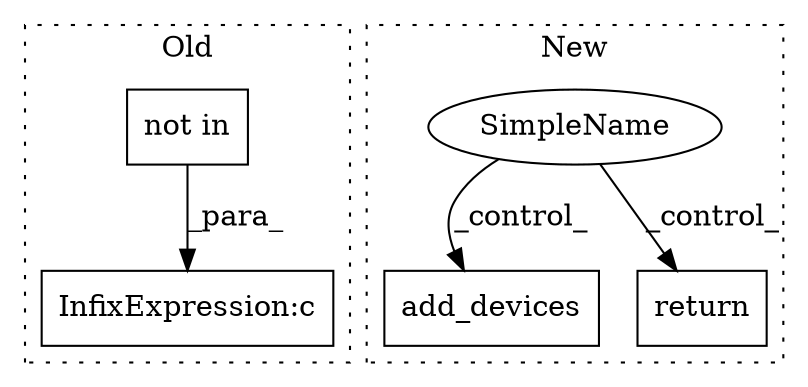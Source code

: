 digraph G {
subgraph cluster0 {
1 [label="not in" a="108" s="538" l="32" shape="box"];
5 [label="InfixExpression:c" a="27" s="529" l="4" shape="box"];
label = "Old";
style="dotted";
}
subgraph cluster1 {
2 [label="add_devices" a="32" s="445,508" l="12,1" shape="box"];
3 [label="SimpleName" a="42" s="" l="" shape="ellipse"];
4 [label="return" a="41" s="515" l="7" shape="box"];
label = "New";
style="dotted";
}
1 -> 5 [label="_para_"];
3 -> 2 [label="_control_"];
3 -> 4 [label="_control_"];
}